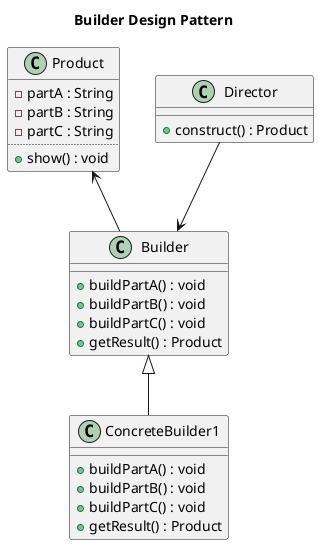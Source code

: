 @startuml
title Builder Design Pattern

class Product {
    -partA : String
    -partB : String
    -partC : String
    ..
    +show() : void
}

class Builder {
    +buildPartA() : void
    +buildPartB() : void
    +buildPartC() : void
    +getResult() : Product
}

class ConcreteBuilder1 {
    +buildPartA() : void
    +buildPartB() : void
    +buildPartC() : void
    +getResult() : Product
}

class Director {
    +construct() : Product
}

Product <-- Builder
Builder <|-- ConcreteBuilder1
Director --> Builder

@enduml